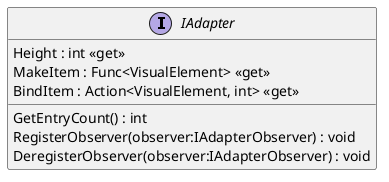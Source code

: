 @startuml
interface IAdapter {
    Height : int <<get>>
    MakeItem : Func<VisualElement> <<get>>
    BindItem : Action<VisualElement, int> <<get>>
    GetEntryCount() : int
    RegisterObserver(observer:IAdapterObserver) : void
    DeregisterObserver(observer:IAdapterObserver) : void
}
@enduml
